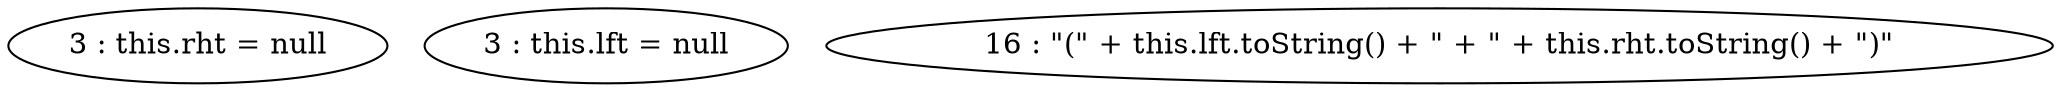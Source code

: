 digraph G {
"3 : this.rht = null"
"3 : this.lft = null"
"16 : \"(\" + this.lft.toString() + \" + \" + this.rht.toString() + \")\""
}